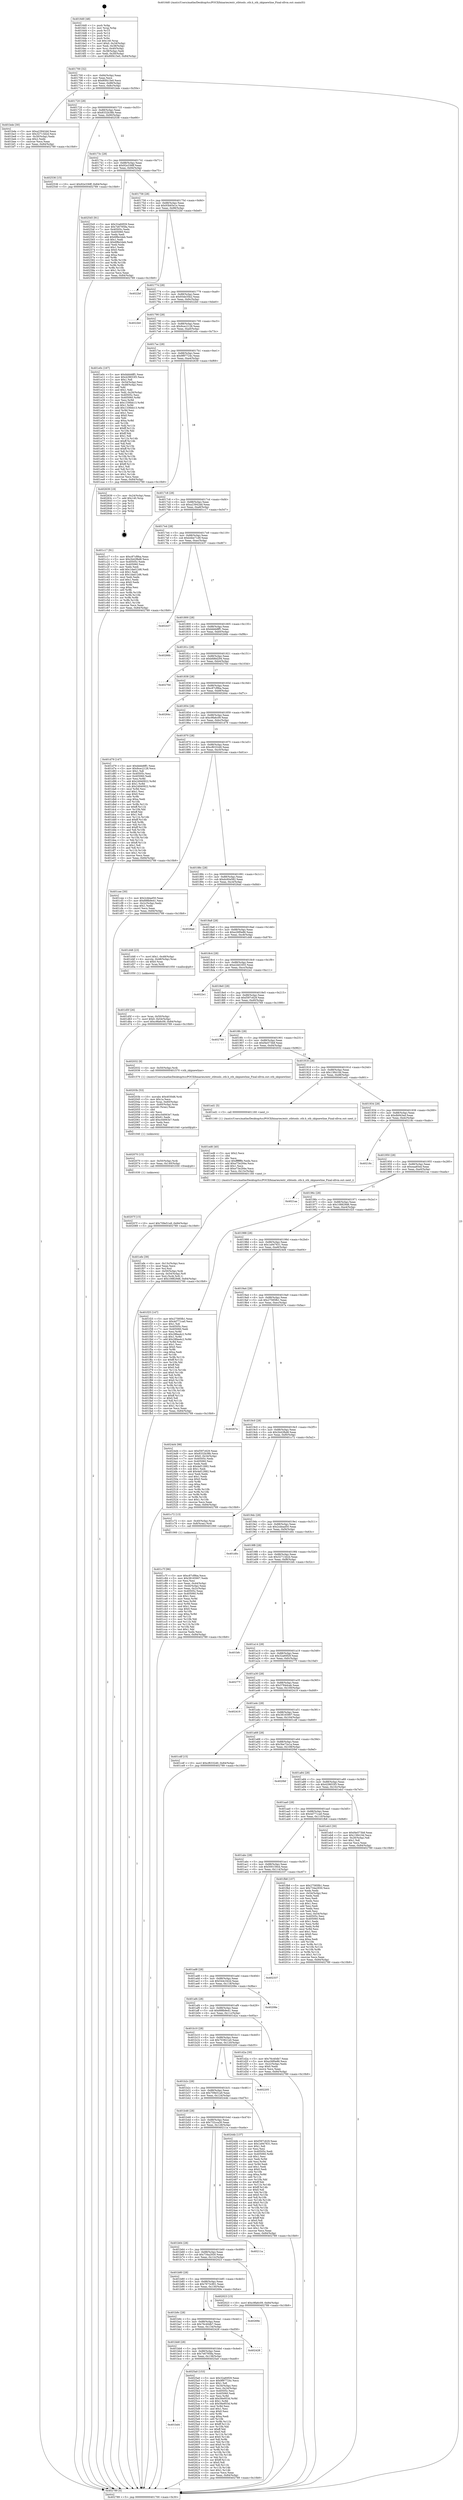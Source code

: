 digraph "0x4016d0" {
  label = "0x4016d0 (/mnt/c/Users/mathe/Desktop/tcc/POCII/binaries/extr_stbtools..stb.h_stb_skipnewline_Final-ollvm.out::main(0))"
  labelloc = "t"
  node[shape=record]

  Entry [label="",width=0.3,height=0.3,shape=circle,fillcolor=black,style=filled]
  "0x401700" [label="{
     0x401700 [32]\l
     | [instrs]\l
     &nbsp;&nbsp;0x401700 \<+6\>: mov -0x84(%rbp),%eax\l
     &nbsp;&nbsp;0x401706 \<+2\>: mov %eax,%ecx\l
     &nbsp;&nbsp;0x401708 \<+6\>: sub $0x80f415e0,%ecx\l
     &nbsp;&nbsp;0x40170e \<+6\>: mov %eax,-0x88(%rbp)\l
     &nbsp;&nbsp;0x401714 \<+6\>: mov %ecx,-0x8c(%rbp)\l
     &nbsp;&nbsp;0x40171a \<+6\>: je 0000000000401bde \<main+0x50e\>\l
  }"]
  "0x401bde" [label="{
     0x401bde [30]\l
     | [instrs]\l
     &nbsp;&nbsp;0x401bde \<+5\>: mov $0xa23942dd,%eax\l
     &nbsp;&nbsp;0x401be3 \<+5\>: mov $0x32713d2d,%ecx\l
     &nbsp;&nbsp;0x401be8 \<+3\>: mov -0x30(%rbp),%edx\l
     &nbsp;&nbsp;0x401beb \<+3\>: cmp $0x2,%edx\l
     &nbsp;&nbsp;0x401bee \<+3\>: cmovne %ecx,%eax\l
     &nbsp;&nbsp;0x401bf1 \<+6\>: mov %eax,-0x84(%rbp)\l
     &nbsp;&nbsp;0x401bf7 \<+5\>: jmp 0000000000402789 \<main+0x10b9\>\l
  }"]
  "0x401720" [label="{
     0x401720 [28]\l
     | [instrs]\l
     &nbsp;&nbsp;0x401720 \<+5\>: jmp 0000000000401725 \<main+0x55\>\l
     &nbsp;&nbsp;0x401725 \<+6\>: mov -0x88(%rbp),%eax\l
     &nbsp;&nbsp;0x40172b \<+5\>: sub $0x8332b38b,%eax\l
     &nbsp;&nbsp;0x401730 \<+6\>: mov %eax,-0x90(%rbp)\l
     &nbsp;&nbsp;0x401736 \<+6\>: je 0000000000402536 \<main+0xe66\>\l
  }"]
  "0x402789" [label="{
     0x402789 [5]\l
     | [instrs]\l
     &nbsp;&nbsp;0x402789 \<+5\>: jmp 0000000000401700 \<main+0x30\>\l
  }"]
  "0x4016d0" [label="{
     0x4016d0 [48]\l
     | [instrs]\l
     &nbsp;&nbsp;0x4016d0 \<+1\>: push %rbp\l
     &nbsp;&nbsp;0x4016d1 \<+3\>: mov %rsp,%rbp\l
     &nbsp;&nbsp;0x4016d4 \<+2\>: push %r15\l
     &nbsp;&nbsp;0x4016d6 \<+2\>: push %r14\l
     &nbsp;&nbsp;0x4016d8 \<+2\>: push %r12\l
     &nbsp;&nbsp;0x4016da \<+1\>: push %rbx\l
     &nbsp;&nbsp;0x4016db \<+7\>: sub $0x140,%rsp\l
     &nbsp;&nbsp;0x4016e2 \<+7\>: movl $0x0,-0x34(%rbp)\l
     &nbsp;&nbsp;0x4016e9 \<+3\>: mov %edi,-0x38(%rbp)\l
     &nbsp;&nbsp;0x4016ec \<+4\>: mov %rsi,-0x40(%rbp)\l
     &nbsp;&nbsp;0x4016f0 \<+3\>: mov -0x38(%rbp),%edi\l
     &nbsp;&nbsp;0x4016f3 \<+3\>: mov %edi,-0x30(%rbp)\l
     &nbsp;&nbsp;0x4016f6 \<+10\>: movl $0x80f415e0,-0x84(%rbp)\l
  }"]
  Exit [label="",width=0.3,height=0.3,shape=circle,fillcolor=black,style=filled,peripheries=2]
  "0x402536" [label="{
     0x402536 [15]\l
     | [instrs]\l
     &nbsp;&nbsp;0x402536 \<+10\>: movl $0x92e336ff,-0x84(%rbp)\l
     &nbsp;&nbsp;0x402540 \<+5\>: jmp 0000000000402789 \<main+0x10b9\>\l
  }"]
  "0x40173c" [label="{
     0x40173c [28]\l
     | [instrs]\l
     &nbsp;&nbsp;0x40173c \<+5\>: jmp 0000000000401741 \<main+0x71\>\l
     &nbsp;&nbsp;0x401741 \<+6\>: mov -0x88(%rbp),%eax\l
     &nbsp;&nbsp;0x401747 \<+5\>: sub $0x92e336ff,%eax\l
     &nbsp;&nbsp;0x40174c \<+6\>: mov %eax,-0x94(%rbp)\l
     &nbsp;&nbsp;0x401752 \<+6\>: je 0000000000402545 \<main+0xe75\>\l
  }"]
  "0x401bd4" [label="{
     0x401bd4\l
  }", style=dashed]
  "0x402545" [label="{
     0x402545 [91]\l
     | [instrs]\l
     &nbsp;&nbsp;0x402545 \<+5\>: mov $0x32a60f29,%eax\l
     &nbsp;&nbsp;0x40254a \<+5\>: mov $0x7e67958a,%ecx\l
     &nbsp;&nbsp;0x40254f \<+7\>: mov 0x40505c,%edx\l
     &nbsp;&nbsp;0x402556 \<+7\>: mov 0x405060,%esi\l
     &nbsp;&nbsp;0x40255d \<+2\>: mov %edx,%edi\l
     &nbsp;&nbsp;0x40255f \<+6\>: add $0x6f8e2deb,%edi\l
     &nbsp;&nbsp;0x402565 \<+3\>: sub $0x1,%edi\l
     &nbsp;&nbsp;0x402568 \<+6\>: sub $0x6f8e2deb,%edi\l
     &nbsp;&nbsp;0x40256e \<+3\>: imul %edi,%edx\l
     &nbsp;&nbsp;0x402571 \<+3\>: and $0x1,%edx\l
     &nbsp;&nbsp;0x402574 \<+3\>: cmp $0x0,%edx\l
     &nbsp;&nbsp;0x402577 \<+4\>: sete %r8b\l
     &nbsp;&nbsp;0x40257b \<+3\>: cmp $0xa,%esi\l
     &nbsp;&nbsp;0x40257e \<+4\>: setl %r9b\l
     &nbsp;&nbsp;0x402582 \<+3\>: mov %r8b,%r10b\l
     &nbsp;&nbsp;0x402585 \<+3\>: and %r9b,%r10b\l
     &nbsp;&nbsp;0x402588 \<+3\>: xor %r9b,%r8b\l
     &nbsp;&nbsp;0x40258b \<+3\>: or %r8b,%r10b\l
     &nbsp;&nbsp;0x40258e \<+4\>: test $0x1,%r10b\l
     &nbsp;&nbsp;0x402592 \<+3\>: cmovne %ecx,%eax\l
     &nbsp;&nbsp;0x402595 \<+6\>: mov %eax,-0x84(%rbp)\l
     &nbsp;&nbsp;0x40259b \<+5\>: jmp 0000000000402789 \<main+0x10b9\>\l
  }"]
  "0x401758" [label="{
     0x401758 [28]\l
     | [instrs]\l
     &nbsp;&nbsp;0x401758 \<+5\>: jmp 000000000040175d \<main+0x8d\>\l
     &nbsp;&nbsp;0x40175d \<+6\>: mov -0x88(%rbp),%eax\l
     &nbsp;&nbsp;0x401763 \<+5\>: sub $0x93b65e1e,%eax\l
     &nbsp;&nbsp;0x401768 \<+6\>: mov %eax,-0x98(%rbp)\l
     &nbsp;&nbsp;0x40176e \<+6\>: je 00000000004022bf \<main+0xbef\>\l
  }"]
  "0x4025a0" [label="{
     0x4025a0 [153]\l
     | [instrs]\l
     &nbsp;&nbsp;0x4025a0 \<+5\>: mov $0x32a60f29,%eax\l
     &nbsp;&nbsp;0x4025a5 \<+5\>: mov $0x9f97724c,%ecx\l
     &nbsp;&nbsp;0x4025aa \<+2\>: mov $0x1,%dl\l
     &nbsp;&nbsp;0x4025ac \<+3\>: mov -0x34(%rbp),%esi\l
     &nbsp;&nbsp;0x4025af \<+3\>: mov %esi,-0x24(%rbp)\l
     &nbsp;&nbsp;0x4025b2 \<+7\>: mov 0x40505c,%esi\l
     &nbsp;&nbsp;0x4025b9 \<+7\>: mov 0x405060,%edi\l
     &nbsp;&nbsp;0x4025c0 \<+3\>: mov %esi,%r8d\l
     &nbsp;&nbsp;0x4025c3 \<+7\>: add $0x56e953d,%r8d\l
     &nbsp;&nbsp;0x4025ca \<+4\>: sub $0x1,%r8d\l
     &nbsp;&nbsp;0x4025ce \<+7\>: sub $0x56e953d,%r8d\l
     &nbsp;&nbsp;0x4025d5 \<+4\>: imul %r8d,%esi\l
     &nbsp;&nbsp;0x4025d9 \<+3\>: and $0x1,%esi\l
     &nbsp;&nbsp;0x4025dc \<+3\>: cmp $0x0,%esi\l
     &nbsp;&nbsp;0x4025df \<+4\>: sete %r9b\l
     &nbsp;&nbsp;0x4025e3 \<+3\>: cmp $0xa,%edi\l
     &nbsp;&nbsp;0x4025e6 \<+4\>: setl %r10b\l
     &nbsp;&nbsp;0x4025ea \<+3\>: mov %r9b,%r11b\l
     &nbsp;&nbsp;0x4025ed \<+4\>: xor $0xff,%r11b\l
     &nbsp;&nbsp;0x4025f1 \<+3\>: mov %r10b,%bl\l
     &nbsp;&nbsp;0x4025f4 \<+3\>: xor $0xff,%bl\l
     &nbsp;&nbsp;0x4025f7 \<+3\>: xor $0x0,%dl\l
     &nbsp;&nbsp;0x4025fa \<+3\>: mov %r11b,%r14b\l
     &nbsp;&nbsp;0x4025fd \<+4\>: and $0x0,%r14b\l
     &nbsp;&nbsp;0x402601 \<+3\>: and %dl,%r9b\l
     &nbsp;&nbsp;0x402604 \<+3\>: mov %bl,%r15b\l
     &nbsp;&nbsp;0x402607 \<+4\>: and $0x0,%r15b\l
     &nbsp;&nbsp;0x40260b \<+3\>: and %dl,%r10b\l
     &nbsp;&nbsp;0x40260e \<+3\>: or %r9b,%r14b\l
     &nbsp;&nbsp;0x402611 \<+3\>: or %r10b,%r15b\l
     &nbsp;&nbsp;0x402614 \<+3\>: xor %r15b,%r14b\l
     &nbsp;&nbsp;0x402617 \<+3\>: or %bl,%r11b\l
     &nbsp;&nbsp;0x40261a \<+4\>: xor $0xff,%r11b\l
     &nbsp;&nbsp;0x40261e \<+3\>: or $0x0,%dl\l
     &nbsp;&nbsp;0x402621 \<+3\>: and %dl,%r11b\l
     &nbsp;&nbsp;0x402624 \<+3\>: or %r11b,%r14b\l
     &nbsp;&nbsp;0x402627 \<+4\>: test $0x1,%r14b\l
     &nbsp;&nbsp;0x40262b \<+3\>: cmovne %ecx,%eax\l
     &nbsp;&nbsp;0x40262e \<+6\>: mov %eax,-0x84(%rbp)\l
     &nbsp;&nbsp;0x402634 \<+5\>: jmp 0000000000402789 \<main+0x10b9\>\l
  }"]
  "0x4022bf" [label="{
     0x4022bf\l
  }", style=dashed]
  "0x401774" [label="{
     0x401774 [28]\l
     | [instrs]\l
     &nbsp;&nbsp;0x401774 \<+5\>: jmp 0000000000401779 \<main+0xa9\>\l
     &nbsp;&nbsp;0x401779 \<+6\>: mov -0x88(%rbp),%eax\l
     &nbsp;&nbsp;0x40177f \<+5\>: sub $0x93de35b2,%eax\l
     &nbsp;&nbsp;0x401784 \<+6\>: mov %eax,-0x9c(%rbp)\l
     &nbsp;&nbsp;0x40178a \<+6\>: je 00000000004022b0 \<main+0xbe0\>\l
  }"]
  "0x401bb8" [label="{
     0x401bb8 [28]\l
     | [instrs]\l
     &nbsp;&nbsp;0x401bb8 \<+5\>: jmp 0000000000401bbd \<main+0x4ed\>\l
     &nbsp;&nbsp;0x401bbd \<+6\>: mov -0x88(%rbp),%eax\l
     &nbsp;&nbsp;0x401bc3 \<+5\>: sub $0x7e67958a,%eax\l
     &nbsp;&nbsp;0x401bc8 \<+6\>: mov %eax,-0x138(%rbp)\l
     &nbsp;&nbsp;0x401bce \<+6\>: je 00000000004025a0 \<main+0xed0\>\l
  }"]
  "0x4022b0" [label="{
     0x4022b0\l
  }", style=dashed]
  "0x401790" [label="{
     0x401790 [28]\l
     | [instrs]\l
     &nbsp;&nbsp;0x401790 \<+5\>: jmp 0000000000401795 \<main+0xc5\>\l
     &nbsp;&nbsp;0x401795 \<+6\>: mov -0x88(%rbp),%eax\l
     &nbsp;&nbsp;0x40179b \<+5\>: sub $0x9cec2128,%eax\l
     &nbsp;&nbsp;0x4017a0 \<+6\>: mov %eax,-0xa0(%rbp)\l
     &nbsp;&nbsp;0x4017a6 \<+6\>: je 0000000000401e0c \<main+0x73c\>\l
  }"]
  "0x402428" [label="{
     0x402428\l
  }", style=dashed]
  "0x401e0c" [label="{
     0x401e0c [167]\l
     | [instrs]\l
     &nbsp;&nbsp;0x401e0c \<+5\>: mov $0xbbbb8ff1,%eax\l
     &nbsp;&nbsp;0x401e11 \<+5\>: mov $0x429653f3,%ecx\l
     &nbsp;&nbsp;0x401e16 \<+2\>: mov $0x1,%dl\l
     &nbsp;&nbsp;0x401e18 \<+3\>: mov -0x54(%rbp),%esi\l
     &nbsp;&nbsp;0x401e1b \<+3\>: cmp -0x48(%rbp),%esi\l
     &nbsp;&nbsp;0x401e1e \<+4\>: setl %dil\l
     &nbsp;&nbsp;0x401e22 \<+4\>: and $0x1,%dil\l
     &nbsp;&nbsp;0x401e26 \<+4\>: mov %dil,-0x26(%rbp)\l
     &nbsp;&nbsp;0x401e2a \<+7\>: mov 0x40505c,%esi\l
     &nbsp;&nbsp;0x401e31 \<+8\>: mov 0x405060,%r8d\l
     &nbsp;&nbsp;0x401e39 \<+3\>: mov %esi,%r9d\l
     &nbsp;&nbsp;0x401e3c \<+7\>: sub $0x1336bb13,%r9d\l
     &nbsp;&nbsp;0x401e43 \<+4\>: sub $0x1,%r9d\l
     &nbsp;&nbsp;0x401e47 \<+7\>: add $0x1336bb13,%r9d\l
     &nbsp;&nbsp;0x401e4e \<+4\>: imul %r9d,%esi\l
     &nbsp;&nbsp;0x401e52 \<+3\>: and $0x1,%esi\l
     &nbsp;&nbsp;0x401e55 \<+3\>: cmp $0x0,%esi\l
     &nbsp;&nbsp;0x401e58 \<+4\>: sete %dil\l
     &nbsp;&nbsp;0x401e5c \<+4\>: cmp $0xa,%r8d\l
     &nbsp;&nbsp;0x401e60 \<+4\>: setl %r10b\l
     &nbsp;&nbsp;0x401e64 \<+3\>: mov %dil,%r11b\l
     &nbsp;&nbsp;0x401e67 \<+4\>: xor $0xff,%r11b\l
     &nbsp;&nbsp;0x401e6b \<+3\>: mov %r10b,%bl\l
     &nbsp;&nbsp;0x401e6e \<+3\>: xor $0xff,%bl\l
     &nbsp;&nbsp;0x401e71 \<+3\>: xor $0x1,%dl\l
     &nbsp;&nbsp;0x401e74 \<+3\>: mov %r11b,%r14b\l
     &nbsp;&nbsp;0x401e77 \<+4\>: and $0xff,%r14b\l
     &nbsp;&nbsp;0x401e7b \<+3\>: and %dl,%dil\l
     &nbsp;&nbsp;0x401e7e \<+3\>: mov %bl,%r15b\l
     &nbsp;&nbsp;0x401e81 \<+4\>: and $0xff,%r15b\l
     &nbsp;&nbsp;0x401e85 \<+3\>: and %dl,%r10b\l
     &nbsp;&nbsp;0x401e88 \<+3\>: or %dil,%r14b\l
     &nbsp;&nbsp;0x401e8b \<+3\>: or %r10b,%r15b\l
     &nbsp;&nbsp;0x401e8e \<+3\>: xor %r15b,%r14b\l
     &nbsp;&nbsp;0x401e91 \<+3\>: or %bl,%r11b\l
     &nbsp;&nbsp;0x401e94 \<+4\>: xor $0xff,%r11b\l
     &nbsp;&nbsp;0x401e98 \<+3\>: or $0x1,%dl\l
     &nbsp;&nbsp;0x401e9b \<+3\>: and %dl,%r11b\l
     &nbsp;&nbsp;0x401e9e \<+3\>: or %r11b,%r14b\l
     &nbsp;&nbsp;0x401ea1 \<+4\>: test $0x1,%r14b\l
     &nbsp;&nbsp;0x401ea5 \<+3\>: cmovne %ecx,%eax\l
     &nbsp;&nbsp;0x401ea8 \<+6\>: mov %eax,-0x84(%rbp)\l
     &nbsp;&nbsp;0x401eae \<+5\>: jmp 0000000000402789 \<main+0x10b9\>\l
  }"]
  "0x4017ac" [label="{
     0x4017ac [28]\l
     | [instrs]\l
     &nbsp;&nbsp;0x4017ac \<+5\>: jmp 00000000004017b1 \<main+0xe1\>\l
     &nbsp;&nbsp;0x4017b1 \<+6\>: mov -0x88(%rbp),%eax\l
     &nbsp;&nbsp;0x4017b7 \<+5\>: sub $0x9f97724c,%eax\l
     &nbsp;&nbsp;0x4017bc \<+6\>: mov %eax,-0xa4(%rbp)\l
     &nbsp;&nbsp;0x4017c2 \<+6\>: je 0000000000402639 \<main+0xf69\>\l
  }"]
  "0x401b9c" [label="{
     0x401b9c [28]\l
     | [instrs]\l
     &nbsp;&nbsp;0x401b9c \<+5\>: jmp 0000000000401ba1 \<main+0x4d1\>\l
     &nbsp;&nbsp;0x401ba1 \<+6\>: mov -0x88(%rbp),%eax\l
     &nbsp;&nbsp;0x401ba7 \<+5\>: sub $0x76c40db7,%eax\l
     &nbsp;&nbsp;0x401bac \<+6\>: mov %eax,-0x134(%rbp)\l
     &nbsp;&nbsp;0x401bb2 \<+6\>: je 0000000000402428 \<main+0xd58\>\l
  }"]
  "0x402639" [label="{
     0x402639 [19]\l
     | [instrs]\l
     &nbsp;&nbsp;0x402639 \<+3\>: mov -0x24(%rbp),%eax\l
     &nbsp;&nbsp;0x40263c \<+7\>: add $0x140,%rsp\l
     &nbsp;&nbsp;0x402643 \<+1\>: pop %rbx\l
     &nbsp;&nbsp;0x402644 \<+2\>: pop %r12\l
     &nbsp;&nbsp;0x402646 \<+2\>: pop %r14\l
     &nbsp;&nbsp;0x402648 \<+2\>: pop %r15\l
     &nbsp;&nbsp;0x40264a \<+1\>: pop %rbp\l
     &nbsp;&nbsp;0x40264b \<+1\>: ret\l
  }"]
  "0x4017c8" [label="{
     0x4017c8 [28]\l
     | [instrs]\l
     &nbsp;&nbsp;0x4017c8 \<+5\>: jmp 00000000004017cd \<main+0xfd\>\l
     &nbsp;&nbsp;0x4017cd \<+6\>: mov -0x88(%rbp),%eax\l
     &nbsp;&nbsp;0x4017d3 \<+5\>: sub $0xa23942dd,%eax\l
     &nbsp;&nbsp;0x4017d8 \<+6\>: mov %eax,-0xa8(%rbp)\l
     &nbsp;&nbsp;0x4017de \<+6\>: je 0000000000401c17 \<main+0x547\>\l
  }"]
  "0x40269e" [label="{
     0x40269e\l
  }", style=dashed]
  "0x401c17" [label="{
     0x401c17 [91]\l
     | [instrs]\l
     &nbsp;&nbsp;0x401c17 \<+5\>: mov $0xc87cf9ba,%eax\l
     &nbsp;&nbsp;0x401c1c \<+5\>: mov $0x2b42fbd8,%ecx\l
     &nbsp;&nbsp;0x401c21 \<+7\>: mov 0x40505c,%edx\l
     &nbsp;&nbsp;0x401c28 \<+7\>: mov 0x405060,%esi\l
     &nbsp;&nbsp;0x401c2f \<+2\>: mov %edx,%edi\l
     &nbsp;&nbsp;0x401c31 \<+6\>: add $0x1dad12d6,%edi\l
     &nbsp;&nbsp;0x401c37 \<+3\>: sub $0x1,%edi\l
     &nbsp;&nbsp;0x401c3a \<+6\>: sub $0x1dad12d6,%edi\l
     &nbsp;&nbsp;0x401c40 \<+3\>: imul %edi,%edx\l
     &nbsp;&nbsp;0x401c43 \<+3\>: and $0x1,%edx\l
     &nbsp;&nbsp;0x401c46 \<+3\>: cmp $0x0,%edx\l
     &nbsp;&nbsp;0x401c49 \<+4\>: sete %r8b\l
     &nbsp;&nbsp;0x401c4d \<+3\>: cmp $0xa,%esi\l
     &nbsp;&nbsp;0x401c50 \<+4\>: setl %r9b\l
     &nbsp;&nbsp;0x401c54 \<+3\>: mov %r8b,%r10b\l
     &nbsp;&nbsp;0x401c57 \<+3\>: and %r9b,%r10b\l
     &nbsp;&nbsp;0x401c5a \<+3\>: xor %r9b,%r8b\l
     &nbsp;&nbsp;0x401c5d \<+3\>: or %r8b,%r10b\l
     &nbsp;&nbsp;0x401c60 \<+4\>: test $0x1,%r10b\l
     &nbsp;&nbsp;0x401c64 \<+3\>: cmovne %ecx,%eax\l
     &nbsp;&nbsp;0x401c67 \<+6\>: mov %eax,-0x84(%rbp)\l
     &nbsp;&nbsp;0x401c6d \<+5\>: jmp 0000000000402789 \<main+0x10b9\>\l
  }"]
  "0x4017e4" [label="{
     0x4017e4 [28]\l
     | [instrs]\l
     &nbsp;&nbsp;0x4017e4 \<+5\>: jmp 00000000004017e9 \<main+0x119\>\l
     &nbsp;&nbsp;0x4017e9 \<+6\>: mov -0x88(%rbp),%eax\l
     &nbsp;&nbsp;0x4017ef \<+5\>: sub $0xb4be71d9,%eax\l
     &nbsp;&nbsp;0x4017f4 \<+6\>: mov %eax,-0xac(%rbp)\l
     &nbsp;&nbsp;0x4017fa \<+6\>: je 0000000000402437 \<main+0xd67\>\l
  }"]
  "0x40207f" [label="{
     0x40207f [15]\l
     | [instrs]\l
     &nbsp;&nbsp;0x40207f \<+10\>: movl $0x709e51a9,-0x84(%rbp)\l
     &nbsp;&nbsp;0x402089 \<+5\>: jmp 0000000000402789 \<main+0x10b9\>\l
  }"]
  "0x402437" [label="{
     0x402437\l
  }", style=dashed]
  "0x401800" [label="{
     0x401800 [28]\l
     | [instrs]\l
     &nbsp;&nbsp;0x401800 \<+5\>: jmp 0000000000401805 \<main+0x135\>\l
     &nbsp;&nbsp;0x401805 \<+6\>: mov -0x88(%rbp),%eax\l
     &nbsp;&nbsp;0x40180b \<+5\>: sub $0xbbbb8ff1,%eax\l
     &nbsp;&nbsp;0x401810 \<+6\>: mov %eax,-0xb0(%rbp)\l
     &nbsp;&nbsp;0x401816 \<+6\>: je 000000000040266b \<main+0xf9b\>\l
  }"]
  "0x402070" [label="{
     0x402070 [15]\l
     | [instrs]\l
     &nbsp;&nbsp;0x402070 \<+4\>: mov -0x50(%rbp),%rdi\l
     &nbsp;&nbsp;0x402074 \<+6\>: mov %eax,-0x140(%rbp)\l
     &nbsp;&nbsp;0x40207a \<+5\>: call 0000000000401030 \<free@plt\>\l
     | [calls]\l
     &nbsp;&nbsp;0x401030 \{1\} (unknown)\l
  }"]
  "0x40266b" [label="{
     0x40266b\l
  }", style=dashed]
  "0x40181c" [label="{
     0x40181c [28]\l
     | [instrs]\l
     &nbsp;&nbsp;0x40181c \<+5\>: jmp 0000000000401821 \<main+0x151\>\l
     &nbsp;&nbsp;0x401821 \<+6\>: mov -0x88(%rbp),%eax\l
     &nbsp;&nbsp;0x401827 \<+5\>: sub $0xbfd6d294,%eax\l
     &nbsp;&nbsp;0x40182c \<+6\>: mov %eax,-0xb4(%rbp)\l
     &nbsp;&nbsp;0x401832 \<+6\>: je 000000000040270d \<main+0x103d\>\l
  }"]
  "0x40203b" [label="{
     0x40203b [53]\l
     | [instrs]\l
     &nbsp;&nbsp;0x40203b \<+10\>: movabs $0x4030d6,%rdi\l
     &nbsp;&nbsp;0x402045 \<+5\>: mov $0x1a,%ecx\l
     &nbsp;&nbsp;0x40204a \<+4\>: mov %rax,-0x60(%rbp)\l
     &nbsp;&nbsp;0x40204e \<+4\>: mov -0x60(%rbp),%rax\l
     &nbsp;&nbsp;0x402052 \<+3\>: movsbl (%rax),%eax\l
     &nbsp;&nbsp;0x402055 \<+1\>: cltd\l
     &nbsp;&nbsp;0x402056 \<+2\>: idiv %ecx\l
     &nbsp;&nbsp;0x402058 \<+6\>: sub $0xc0d063e7,%edx\l
     &nbsp;&nbsp;0x40205e \<+3\>: add $0x61,%edx\l
     &nbsp;&nbsp;0x402061 \<+6\>: add $0xc0d063e7,%edx\l
     &nbsp;&nbsp;0x402067 \<+2\>: mov %edx,%esi\l
     &nbsp;&nbsp;0x402069 \<+2\>: mov $0x0,%al\l
     &nbsp;&nbsp;0x40206b \<+5\>: call 0000000000401040 \<printf@plt\>\l
     | [calls]\l
     &nbsp;&nbsp;0x401040 \{1\} (unknown)\l
  }"]
  "0x40270d" [label="{
     0x40270d\l
  }", style=dashed]
  "0x401838" [label="{
     0x401838 [28]\l
     | [instrs]\l
     &nbsp;&nbsp;0x401838 \<+5\>: jmp 000000000040183d \<main+0x16d\>\l
     &nbsp;&nbsp;0x40183d \<+6\>: mov -0x88(%rbp),%eax\l
     &nbsp;&nbsp;0x401843 \<+5\>: sub $0xc87cf9ba,%eax\l
     &nbsp;&nbsp;0x401848 \<+6\>: mov %eax,-0xb8(%rbp)\l
     &nbsp;&nbsp;0x40184e \<+6\>: je 000000000040264c \<main+0xf7c\>\l
  }"]
  "0x401b80" [label="{
     0x401b80 [28]\l
     | [instrs]\l
     &nbsp;&nbsp;0x401b80 \<+5\>: jmp 0000000000401b85 \<main+0x4b5\>\l
     &nbsp;&nbsp;0x401b85 \<+6\>: mov -0x88(%rbp),%eax\l
     &nbsp;&nbsp;0x401b8b \<+5\>: sub $0x7673c901,%eax\l
     &nbsp;&nbsp;0x401b90 \<+6\>: mov %eax,-0x130(%rbp)\l
     &nbsp;&nbsp;0x401b96 \<+6\>: je 000000000040269e \<main+0xfce\>\l
  }"]
  "0x40264c" [label="{
     0x40264c\l
  }", style=dashed]
  "0x401854" [label="{
     0x401854 [28]\l
     | [instrs]\l
     &nbsp;&nbsp;0x401854 \<+5\>: jmp 0000000000401859 \<main+0x189\>\l
     &nbsp;&nbsp;0x401859 \<+6\>: mov -0x88(%rbp),%eax\l
     &nbsp;&nbsp;0x40185f \<+5\>: sub $0xc9fa6c09,%eax\l
     &nbsp;&nbsp;0x401864 \<+6\>: mov %eax,-0xbc(%rbp)\l
     &nbsp;&nbsp;0x40186a \<+6\>: je 0000000000401d79 \<main+0x6a9\>\l
  }"]
  "0x402023" [label="{
     0x402023 [15]\l
     | [instrs]\l
     &nbsp;&nbsp;0x402023 \<+10\>: movl $0xc9fa6c09,-0x84(%rbp)\l
     &nbsp;&nbsp;0x40202d \<+5\>: jmp 0000000000402789 \<main+0x10b9\>\l
  }"]
  "0x401d79" [label="{
     0x401d79 [147]\l
     | [instrs]\l
     &nbsp;&nbsp;0x401d79 \<+5\>: mov $0xbbbb8ff1,%eax\l
     &nbsp;&nbsp;0x401d7e \<+5\>: mov $0x9cec2128,%ecx\l
     &nbsp;&nbsp;0x401d83 \<+2\>: mov $0x1,%dl\l
     &nbsp;&nbsp;0x401d85 \<+7\>: mov 0x40505c,%esi\l
     &nbsp;&nbsp;0x401d8c \<+7\>: mov 0x405060,%edi\l
     &nbsp;&nbsp;0x401d93 \<+3\>: mov %esi,%r8d\l
     &nbsp;&nbsp;0x401d96 \<+7\>: add $0x24940922,%r8d\l
     &nbsp;&nbsp;0x401d9d \<+4\>: sub $0x1,%r8d\l
     &nbsp;&nbsp;0x401da1 \<+7\>: sub $0x24940922,%r8d\l
     &nbsp;&nbsp;0x401da8 \<+4\>: imul %r8d,%esi\l
     &nbsp;&nbsp;0x401dac \<+3\>: and $0x1,%esi\l
     &nbsp;&nbsp;0x401daf \<+3\>: cmp $0x0,%esi\l
     &nbsp;&nbsp;0x401db2 \<+4\>: sete %r9b\l
     &nbsp;&nbsp;0x401db6 \<+3\>: cmp $0xa,%edi\l
     &nbsp;&nbsp;0x401db9 \<+4\>: setl %r10b\l
     &nbsp;&nbsp;0x401dbd \<+3\>: mov %r9b,%r11b\l
     &nbsp;&nbsp;0x401dc0 \<+4\>: xor $0xff,%r11b\l
     &nbsp;&nbsp;0x401dc4 \<+3\>: mov %r10b,%bl\l
     &nbsp;&nbsp;0x401dc7 \<+3\>: xor $0xff,%bl\l
     &nbsp;&nbsp;0x401dca \<+3\>: xor $0x1,%dl\l
     &nbsp;&nbsp;0x401dcd \<+3\>: mov %r11b,%r14b\l
     &nbsp;&nbsp;0x401dd0 \<+4\>: and $0xff,%r14b\l
     &nbsp;&nbsp;0x401dd4 \<+3\>: and %dl,%r9b\l
     &nbsp;&nbsp;0x401dd7 \<+3\>: mov %bl,%r15b\l
     &nbsp;&nbsp;0x401dda \<+4\>: and $0xff,%r15b\l
     &nbsp;&nbsp;0x401dde \<+3\>: and %dl,%r10b\l
     &nbsp;&nbsp;0x401de1 \<+3\>: or %r9b,%r14b\l
     &nbsp;&nbsp;0x401de4 \<+3\>: or %r10b,%r15b\l
     &nbsp;&nbsp;0x401de7 \<+3\>: xor %r15b,%r14b\l
     &nbsp;&nbsp;0x401dea \<+3\>: or %bl,%r11b\l
     &nbsp;&nbsp;0x401ded \<+4\>: xor $0xff,%r11b\l
     &nbsp;&nbsp;0x401df1 \<+3\>: or $0x1,%dl\l
     &nbsp;&nbsp;0x401df4 \<+3\>: and %dl,%r11b\l
     &nbsp;&nbsp;0x401df7 \<+3\>: or %r11b,%r14b\l
     &nbsp;&nbsp;0x401dfa \<+4\>: test $0x1,%r14b\l
     &nbsp;&nbsp;0x401dfe \<+3\>: cmovne %ecx,%eax\l
     &nbsp;&nbsp;0x401e01 \<+6\>: mov %eax,-0x84(%rbp)\l
     &nbsp;&nbsp;0x401e07 \<+5\>: jmp 0000000000402789 \<main+0x10b9\>\l
  }"]
  "0x401870" [label="{
     0x401870 [28]\l
     | [instrs]\l
     &nbsp;&nbsp;0x401870 \<+5\>: jmp 0000000000401875 \<main+0x1a5\>\l
     &nbsp;&nbsp;0x401875 \<+6\>: mov -0x88(%rbp),%eax\l
     &nbsp;&nbsp;0x40187b \<+5\>: sub $0xcf6332d0,%eax\l
     &nbsp;&nbsp;0x401880 \<+6\>: mov %eax,-0xc0(%rbp)\l
     &nbsp;&nbsp;0x401886 \<+6\>: je 0000000000401cee \<main+0x61e\>\l
  }"]
  "0x401b64" [label="{
     0x401b64 [28]\l
     | [instrs]\l
     &nbsp;&nbsp;0x401b64 \<+5\>: jmp 0000000000401b69 \<main+0x499\>\l
     &nbsp;&nbsp;0x401b69 \<+6\>: mov -0x88(%rbp),%eax\l
     &nbsp;&nbsp;0x401b6f \<+5\>: sub $0x734a2930,%eax\l
     &nbsp;&nbsp;0x401b74 \<+6\>: mov %eax,-0x12c(%rbp)\l
     &nbsp;&nbsp;0x401b7a \<+6\>: je 0000000000402023 \<main+0x953\>\l
  }"]
  "0x401cee" [label="{
     0x401cee [30]\l
     | [instrs]\l
     &nbsp;&nbsp;0x401cee \<+5\>: mov $0x2cbbad50,%eax\l
     &nbsp;&nbsp;0x401cf3 \<+5\>: mov $0x688b9e41,%ecx\l
     &nbsp;&nbsp;0x401cf8 \<+3\>: mov -0x2c(%rbp),%edx\l
     &nbsp;&nbsp;0x401cfb \<+3\>: cmp $0x1,%edx\l
     &nbsp;&nbsp;0x401cfe \<+3\>: cmovl %ecx,%eax\l
     &nbsp;&nbsp;0x401d01 \<+6\>: mov %eax,-0x84(%rbp)\l
     &nbsp;&nbsp;0x401d07 \<+5\>: jmp 0000000000402789 \<main+0x10b9\>\l
  }"]
  "0x40188c" [label="{
     0x40188c [28]\l
     | [instrs]\l
     &nbsp;&nbsp;0x40188c \<+5\>: jmp 0000000000401891 \<main+0x1c1\>\l
     &nbsp;&nbsp;0x401891 \<+6\>: mov -0x88(%rbp),%eax\l
     &nbsp;&nbsp;0x401897 \<+5\>: sub $0xdc60a582,%eax\l
     &nbsp;&nbsp;0x40189c \<+6\>: mov %eax,-0xc4(%rbp)\l
     &nbsp;&nbsp;0x4018a2 \<+6\>: je 00000000004026ad \<main+0xfdd\>\l
  }"]
  "0x40211a" [label="{
     0x40211a\l
  }", style=dashed]
  "0x4026ad" [label="{
     0x4026ad\l
  }", style=dashed]
  "0x4018a8" [label="{
     0x4018a8 [28]\l
     | [instrs]\l
     &nbsp;&nbsp;0x4018a8 \<+5\>: jmp 00000000004018ad \<main+0x1dd\>\l
     &nbsp;&nbsp;0x4018ad \<+6\>: mov -0x88(%rbp),%eax\l
     &nbsp;&nbsp;0x4018b3 \<+5\>: sub $0xe26f0e86,%eax\l
     &nbsp;&nbsp;0x4018b8 \<+6\>: mov %eax,-0xc8(%rbp)\l
     &nbsp;&nbsp;0x4018be \<+6\>: je 0000000000401d48 \<main+0x678\>\l
  }"]
  "0x401b48" [label="{
     0x401b48 [28]\l
     | [instrs]\l
     &nbsp;&nbsp;0x401b48 \<+5\>: jmp 0000000000401b4d \<main+0x47d\>\l
     &nbsp;&nbsp;0x401b4d \<+6\>: mov -0x88(%rbp),%eax\l
     &nbsp;&nbsp;0x401b53 \<+5\>: sub $0x732cca30,%eax\l
     &nbsp;&nbsp;0x401b58 \<+6\>: mov %eax,-0x128(%rbp)\l
     &nbsp;&nbsp;0x401b5e \<+6\>: je 000000000040211a \<main+0xa4a\>\l
  }"]
  "0x401d48" [label="{
     0x401d48 [23]\l
     | [instrs]\l
     &nbsp;&nbsp;0x401d48 \<+7\>: movl $0x1,-0x48(%rbp)\l
     &nbsp;&nbsp;0x401d4f \<+4\>: movslq -0x48(%rbp),%rax\l
     &nbsp;&nbsp;0x401d53 \<+4\>: shl $0x0,%rax\l
     &nbsp;&nbsp;0x401d57 \<+3\>: mov %rax,%rdi\l
     &nbsp;&nbsp;0x401d5a \<+5\>: call 0000000000401050 \<malloc@plt\>\l
     | [calls]\l
     &nbsp;&nbsp;0x401050 \{1\} (unknown)\l
  }"]
  "0x4018c4" [label="{
     0x4018c4 [28]\l
     | [instrs]\l
     &nbsp;&nbsp;0x4018c4 \<+5\>: jmp 00000000004018c9 \<main+0x1f9\>\l
     &nbsp;&nbsp;0x4018c9 \<+6\>: mov -0x88(%rbp),%eax\l
     &nbsp;&nbsp;0x4018cf \<+5\>: sub $0xe2dd1655,%eax\l
     &nbsp;&nbsp;0x4018d4 \<+6\>: mov %eax,-0xcc(%rbp)\l
     &nbsp;&nbsp;0x4018da \<+6\>: je 00000000004022e1 \<main+0xc11\>\l
  }"]
  "0x40244b" [label="{
     0x40244b [137]\l
     | [instrs]\l
     &nbsp;&nbsp;0x40244b \<+5\>: mov $0xf397c629,%eax\l
     &nbsp;&nbsp;0x402450 \<+5\>: mov $0x1a947631,%ecx\l
     &nbsp;&nbsp;0x402455 \<+2\>: mov $0x1,%dl\l
     &nbsp;&nbsp;0x402457 \<+2\>: xor %esi,%esi\l
     &nbsp;&nbsp;0x402459 \<+7\>: mov 0x40505c,%edi\l
     &nbsp;&nbsp;0x402460 \<+8\>: mov 0x405060,%r8d\l
     &nbsp;&nbsp;0x402468 \<+3\>: sub $0x1,%esi\l
     &nbsp;&nbsp;0x40246b \<+3\>: mov %edi,%r9d\l
     &nbsp;&nbsp;0x40246e \<+3\>: add %esi,%r9d\l
     &nbsp;&nbsp;0x402471 \<+4\>: imul %r9d,%edi\l
     &nbsp;&nbsp;0x402475 \<+3\>: and $0x1,%edi\l
     &nbsp;&nbsp;0x402478 \<+3\>: cmp $0x0,%edi\l
     &nbsp;&nbsp;0x40247b \<+4\>: sete %r10b\l
     &nbsp;&nbsp;0x40247f \<+4\>: cmp $0xa,%r8d\l
     &nbsp;&nbsp;0x402483 \<+4\>: setl %r11b\l
     &nbsp;&nbsp;0x402487 \<+3\>: mov %r10b,%bl\l
     &nbsp;&nbsp;0x40248a \<+3\>: xor $0xff,%bl\l
     &nbsp;&nbsp;0x40248d \<+3\>: mov %r11b,%r14b\l
     &nbsp;&nbsp;0x402490 \<+4\>: xor $0xff,%r14b\l
     &nbsp;&nbsp;0x402494 \<+3\>: xor $0x0,%dl\l
     &nbsp;&nbsp;0x402497 \<+3\>: mov %bl,%r15b\l
     &nbsp;&nbsp;0x40249a \<+4\>: and $0x0,%r15b\l
     &nbsp;&nbsp;0x40249e \<+3\>: and %dl,%r10b\l
     &nbsp;&nbsp;0x4024a1 \<+3\>: mov %r14b,%r12b\l
     &nbsp;&nbsp;0x4024a4 \<+4\>: and $0x0,%r12b\l
     &nbsp;&nbsp;0x4024a8 \<+3\>: and %dl,%r11b\l
     &nbsp;&nbsp;0x4024ab \<+3\>: or %r10b,%r15b\l
     &nbsp;&nbsp;0x4024ae \<+3\>: or %r11b,%r12b\l
     &nbsp;&nbsp;0x4024b1 \<+3\>: xor %r12b,%r15b\l
     &nbsp;&nbsp;0x4024b4 \<+3\>: or %r14b,%bl\l
     &nbsp;&nbsp;0x4024b7 \<+3\>: xor $0xff,%bl\l
     &nbsp;&nbsp;0x4024ba \<+3\>: or $0x0,%dl\l
     &nbsp;&nbsp;0x4024bd \<+2\>: and %dl,%bl\l
     &nbsp;&nbsp;0x4024bf \<+3\>: or %bl,%r15b\l
     &nbsp;&nbsp;0x4024c2 \<+4\>: test $0x1,%r15b\l
     &nbsp;&nbsp;0x4024c6 \<+3\>: cmovne %ecx,%eax\l
     &nbsp;&nbsp;0x4024c9 \<+6\>: mov %eax,-0x84(%rbp)\l
     &nbsp;&nbsp;0x4024cf \<+5\>: jmp 0000000000402789 \<main+0x10b9\>\l
  }"]
  "0x4022e1" [label="{
     0x4022e1\l
  }", style=dashed]
  "0x4018e0" [label="{
     0x4018e0 [28]\l
     | [instrs]\l
     &nbsp;&nbsp;0x4018e0 \<+5\>: jmp 00000000004018e5 \<main+0x215\>\l
     &nbsp;&nbsp;0x4018e5 \<+6\>: mov -0x88(%rbp),%eax\l
     &nbsp;&nbsp;0x4018eb \<+5\>: sub $0xf397c629,%eax\l
     &nbsp;&nbsp;0x4018f0 \<+6\>: mov %eax,-0xd0(%rbp)\l
     &nbsp;&nbsp;0x4018f6 \<+6\>: je 0000000000402769 \<main+0x1099\>\l
  }"]
  "0x401b2c" [label="{
     0x401b2c [28]\l
     | [instrs]\l
     &nbsp;&nbsp;0x401b2c \<+5\>: jmp 0000000000401b31 \<main+0x461\>\l
     &nbsp;&nbsp;0x401b31 \<+6\>: mov -0x88(%rbp),%eax\l
     &nbsp;&nbsp;0x401b37 \<+5\>: sub $0x709e51a9,%eax\l
     &nbsp;&nbsp;0x401b3c \<+6\>: mov %eax,-0x124(%rbp)\l
     &nbsp;&nbsp;0x401b42 \<+6\>: je 000000000040244b \<main+0xd7b\>\l
  }"]
  "0x402769" [label="{
     0x402769\l
  }", style=dashed]
  "0x4018fc" [label="{
     0x4018fc [28]\l
     | [instrs]\l
     &nbsp;&nbsp;0x4018fc \<+5\>: jmp 0000000000401901 \<main+0x231\>\l
     &nbsp;&nbsp;0x401901 \<+6\>: mov -0x88(%rbp),%eax\l
     &nbsp;&nbsp;0x401907 \<+5\>: sub $0xf4e573b8,%eax\l
     &nbsp;&nbsp;0x40190c \<+6\>: mov %eax,-0xd4(%rbp)\l
     &nbsp;&nbsp;0x401912 \<+6\>: je 0000000000402032 \<main+0x962\>\l
  }"]
  "0x402205" [label="{
     0x402205\l
  }", style=dashed]
  "0x402032" [label="{
     0x402032 [9]\l
     | [instrs]\l
     &nbsp;&nbsp;0x402032 \<+4\>: mov -0x50(%rbp),%rdi\l
     &nbsp;&nbsp;0x402036 \<+5\>: call 0000000000401570 \<stb_skipnewline\>\l
     | [calls]\l
     &nbsp;&nbsp;0x401570 \{1\} (/mnt/c/Users/mathe/Desktop/tcc/POCII/binaries/extr_stbtools..stb.h_stb_skipnewline_Final-ollvm.out::stb_skipnewline)\l
  }"]
  "0x401918" [label="{
     0x401918 [28]\l
     | [instrs]\l
     &nbsp;&nbsp;0x401918 \<+5\>: jmp 000000000040191d \<main+0x24d\>\l
     &nbsp;&nbsp;0x40191d \<+6\>: mov -0x88(%rbp),%eax\l
     &nbsp;&nbsp;0x401923 \<+5\>: sub $0x138410d,%eax\l
     &nbsp;&nbsp;0x401928 \<+6\>: mov %eax,-0xd8(%rbp)\l
     &nbsp;&nbsp;0x40192e \<+6\>: je 0000000000401ed1 \<main+0x801\>\l
  }"]
  "0x401efe" [label="{
     0x401efe [39]\l
     | [instrs]\l
     &nbsp;&nbsp;0x401efe \<+6\>: mov -0x13c(%rbp),%ecx\l
     &nbsp;&nbsp;0x401f04 \<+3\>: imul %eax,%ecx\l
     &nbsp;&nbsp;0x401f07 \<+3\>: mov %cl,%sil\l
     &nbsp;&nbsp;0x401f0a \<+4\>: mov -0x50(%rbp),%rdi\l
     &nbsp;&nbsp;0x401f0e \<+4\>: movslq -0x54(%rbp),%r8\l
     &nbsp;&nbsp;0x401f12 \<+4\>: mov %sil,(%rdi,%r8,1)\l
     &nbsp;&nbsp;0x401f16 \<+10\>: movl $0x108829d6,-0x84(%rbp)\l
     &nbsp;&nbsp;0x401f20 \<+5\>: jmp 0000000000402789 \<main+0x10b9\>\l
  }"]
  "0x401ed1" [label="{
     0x401ed1 [5]\l
     | [instrs]\l
     &nbsp;&nbsp;0x401ed1 \<+5\>: call 0000000000401160 \<next_i\>\l
     | [calls]\l
     &nbsp;&nbsp;0x401160 \{1\} (/mnt/c/Users/mathe/Desktop/tcc/POCII/binaries/extr_stbtools..stb.h_stb_skipnewline_Final-ollvm.out::next_i)\l
  }"]
  "0x401934" [label="{
     0x401934 [28]\l
     | [instrs]\l
     &nbsp;&nbsp;0x401934 \<+5\>: jmp 0000000000401939 \<main+0x269\>\l
     &nbsp;&nbsp;0x401939 \<+6\>: mov -0x88(%rbp),%eax\l
     &nbsp;&nbsp;0x40193f \<+5\>: sub $0xdb943ed,%eax\l
     &nbsp;&nbsp;0x401944 \<+6\>: mov %eax,-0xdc(%rbp)\l
     &nbsp;&nbsp;0x40194a \<+6\>: je 000000000040218c \<main+0xabc\>\l
  }"]
  "0x401ed6" [label="{
     0x401ed6 [40]\l
     | [instrs]\l
     &nbsp;&nbsp;0x401ed6 \<+5\>: mov $0x2,%ecx\l
     &nbsp;&nbsp;0x401edb \<+1\>: cltd\l
     &nbsp;&nbsp;0x401edc \<+2\>: idiv %ecx\l
     &nbsp;&nbsp;0x401ede \<+6\>: imul $0xfffffffe,%edx,%ecx\l
     &nbsp;&nbsp;0x401ee4 \<+6\>: add $0xe73e294e,%ecx\l
     &nbsp;&nbsp;0x401eea \<+3\>: add $0x1,%ecx\l
     &nbsp;&nbsp;0x401eed \<+6\>: sub $0xe73e294e,%ecx\l
     &nbsp;&nbsp;0x401ef3 \<+6\>: mov %ecx,-0x13c(%rbp)\l
     &nbsp;&nbsp;0x401ef9 \<+5\>: call 0000000000401160 \<next_i\>\l
     | [calls]\l
     &nbsp;&nbsp;0x401160 \{1\} (/mnt/c/Users/mathe/Desktop/tcc/POCII/binaries/extr_stbtools..stb.h_stb_skipnewline_Final-ollvm.out::next_i)\l
  }"]
  "0x40218c" [label="{
     0x40218c\l
  }", style=dashed]
  "0x401950" [label="{
     0x401950 [28]\l
     | [instrs]\l
     &nbsp;&nbsp;0x401950 \<+5\>: jmp 0000000000401955 \<main+0x285\>\l
     &nbsp;&nbsp;0x401955 \<+6\>: mov -0x88(%rbp),%eax\l
     &nbsp;&nbsp;0x40195b \<+5\>: sub $0xeaa85ed,%eax\l
     &nbsp;&nbsp;0x401960 \<+6\>: mov %eax,-0xe0(%rbp)\l
     &nbsp;&nbsp;0x401966 \<+6\>: je 00000000004021aa \<main+0xada\>\l
  }"]
  "0x401d5f" [label="{
     0x401d5f [26]\l
     | [instrs]\l
     &nbsp;&nbsp;0x401d5f \<+4\>: mov %rax,-0x50(%rbp)\l
     &nbsp;&nbsp;0x401d63 \<+7\>: movl $0x0,-0x54(%rbp)\l
     &nbsp;&nbsp;0x401d6a \<+10\>: movl $0xc9fa6c09,-0x84(%rbp)\l
     &nbsp;&nbsp;0x401d74 \<+5\>: jmp 0000000000402789 \<main+0x10b9\>\l
  }"]
  "0x4021aa" [label="{
     0x4021aa\l
  }", style=dashed]
  "0x40196c" [label="{
     0x40196c [28]\l
     | [instrs]\l
     &nbsp;&nbsp;0x40196c \<+5\>: jmp 0000000000401971 \<main+0x2a1\>\l
     &nbsp;&nbsp;0x401971 \<+6\>: mov -0x88(%rbp),%eax\l
     &nbsp;&nbsp;0x401977 \<+5\>: sub $0x108829d6,%eax\l
     &nbsp;&nbsp;0x40197c \<+6\>: mov %eax,-0xe4(%rbp)\l
     &nbsp;&nbsp;0x401982 \<+6\>: je 0000000000401f25 \<main+0x855\>\l
  }"]
  "0x401b10" [label="{
     0x401b10 [28]\l
     | [instrs]\l
     &nbsp;&nbsp;0x401b10 \<+5\>: jmp 0000000000401b15 \<main+0x445\>\l
     &nbsp;&nbsp;0x401b15 \<+6\>: mov -0x88(%rbp),%eax\l
     &nbsp;&nbsp;0x401b1b \<+5\>: sub $0x703821e0,%eax\l
     &nbsp;&nbsp;0x401b20 \<+6\>: mov %eax,-0x120(%rbp)\l
     &nbsp;&nbsp;0x401b26 \<+6\>: je 0000000000402205 \<main+0xb35\>\l
  }"]
  "0x401f25" [label="{
     0x401f25 [147]\l
     | [instrs]\l
     &nbsp;&nbsp;0x401f25 \<+5\>: mov $0x27585fb1,%eax\l
     &nbsp;&nbsp;0x401f2a \<+5\>: mov $0x4d771ca0,%ecx\l
     &nbsp;&nbsp;0x401f2f \<+2\>: mov $0x1,%dl\l
     &nbsp;&nbsp;0x401f31 \<+7\>: mov 0x40505c,%esi\l
     &nbsp;&nbsp;0x401f38 \<+7\>: mov 0x405060,%edi\l
     &nbsp;&nbsp;0x401f3f \<+3\>: mov %esi,%r8d\l
     &nbsp;&nbsp;0x401f42 \<+7\>: sub $0x28fea4c2,%r8d\l
     &nbsp;&nbsp;0x401f49 \<+4\>: sub $0x1,%r8d\l
     &nbsp;&nbsp;0x401f4d \<+7\>: add $0x28fea4c2,%r8d\l
     &nbsp;&nbsp;0x401f54 \<+4\>: imul %r8d,%esi\l
     &nbsp;&nbsp;0x401f58 \<+3\>: and $0x1,%esi\l
     &nbsp;&nbsp;0x401f5b \<+3\>: cmp $0x0,%esi\l
     &nbsp;&nbsp;0x401f5e \<+4\>: sete %r9b\l
     &nbsp;&nbsp;0x401f62 \<+3\>: cmp $0xa,%edi\l
     &nbsp;&nbsp;0x401f65 \<+4\>: setl %r10b\l
     &nbsp;&nbsp;0x401f69 \<+3\>: mov %r9b,%r11b\l
     &nbsp;&nbsp;0x401f6c \<+4\>: xor $0xff,%r11b\l
     &nbsp;&nbsp;0x401f70 \<+3\>: mov %r10b,%bl\l
     &nbsp;&nbsp;0x401f73 \<+3\>: xor $0xff,%bl\l
     &nbsp;&nbsp;0x401f76 \<+3\>: xor $0x0,%dl\l
     &nbsp;&nbsp;0x401f79 \<+3\>: mov %r11b,%r14b\l
     &nbsp;&nbsp;0x401f7c \<+4\>: and $0x0,%r14b\l
     &nbsp;&nbsp;0x401f80 \<+3\>: and %dl,%r9b\l
     &nbsp;&nbsp;0x401f83 \<+3\>: mov %bl,%r15b\l
     &nbsp;&nbsp;0x401f86 \<+4\>: and $0x0,%r15b\l
     &nbsp;&nbsp;0x401f8a \<+3\>: and %dl,%r10b\l
     &nbsp;&nbsp;0x401f8d \<+3\>: or %r9b,%r14b\l
     &nbsp;&nbsp;0x401f90 \<+3\>: or %r10b,%r15b\l
     &nbsp;&nbsp;0x401f93 \<+3\>: xor %r15b,%r14b\l
     &nbsp;&nbsp;0x401f96 \<+3\>: or %bl,%r11b\l
     &nbsp;&nbsp;0x401f99 \<+4\>: xor $0xff,%r11b\l
     &nbsp;&nbsp;0x401f9d \<+3\>: or $0x0,%dl\l
     &nbsp;&nbsp;0x401fa0 \<+3\>: and %dl,%r11b\l
     &nbsp;&nbsp;0x401fa3 \<+3\>: or %r11b,%r14b\l
     &nbsp;&nbsp;0x401fa6 \<+4\>: test $0x1,%r14b\l
     &nbsp;&nbsp;0x401faa \<+3\>: cmovne %ecx,%eax\l
     &nbsp;&nbsp;0x401fad \<+6\>: mov %eax,-0x84(%rbp)\l
     &nbsp;&nbsp;0x401fb3 \<+5\>: jmp 0000000000402789 \<main+0x10b9\>\l
  }"]
  "0x401988" [label="{
     0x401988 [28]\l
     | [instrs]\l
     &nbsp;&nbsp;0x401988 \<+5\>: jmp 000000000040198d \<main+0x2bd\>\l
     &nbsp;&nbsp;0x40198d \<+6\>: mov -0x88(%rbp),%eax\l
     &nbsp;&nbsp;0x401993 \<+5\>: sub $0x1a947631,%eax\l
     &nbsp;&nbsp;0x401998 \<+6\>: mov %eax,-0xe8(%rbp)\l
     &nbsp;&nbsp;0x40199e \<+6\>: je 00000000004024d4 \<main+0xe04\>\l
  }"]
  "0x401d2a" [label="{
     0x401d2a [30]\l
     | [instrs]\l
     &nbsp;&nbsp;0x401d2a \<+5\>: mov $0x76c40db7,%eax\l
     &nbsp;&nbsp;0x401d2f \<+5\>: mov $0xe26f0e86,%ecx\l
     &nbsp;&nbsp;0x401d34 \<+3\>: mov -0x2c(%rbp),%edx\l
     &nbsp;&nbsp;0x401d37 \<+3\>: cmp $0x0,%edx\l
     &nbsp;&nbsp;0x401d3a \<+3\>: cmove %ecx,%eax\l
     &nbsp;&nbsp;0x401d3d \<+6\>: mov %eax,-0x84(%rbp)\l
     &nbsp;&nbsp;0x401d43 \<+5\>: jmp 0000000000402789 \<main+0x10b9\>\l
  }"]
  "0x4024d4" [label="{
     0x4024d4 [98]\l
     | [instrs]\l
     &nbsp;&nbsp;0x4024d4 \<+5\>: mov $0xf397c629,%eax\l
     &nbsp;&nbsp;0x4024d9 \<+5\>: mov $0x8332b38b,%ecx\l
     &nbsp;&nbsp;0x4024de \<+7\>: movl $0x0,-0x34(%rbp)\l
     &nbsp;&nbsp;0x4024e5 \<+7\>: mov 0x40505c,%edx\l
     &nbsp;&nbsp;0x4024ec \<+7\>: mov 0x405060,%esi\l
     &nbsp;&nbsp;0x4024f3 \<+2\>: mov %edx,%edi\l
     &nbsp;&nbsp;0x4024f5 \<+6\>: sub $0x4ef12882,%edi\l
     &nbsp;&nbsp;0x4024fb \<+3\>: sub $0x1,%edi\l
     &nbsp;&nbsp;0x4024fe \<+6\>: add $0x4ef12882,%edi\l
     &nbsp;&nbsp;0x402504 \<+3\>: imul %edi,%edx\l
     &nbsp;&nbsp;0x402507 \<+3\>: and $0x1,%edx\l
     &nbsp;&nbsp;0x40250a \<+3\>: cmp $0x0,%edx\l
     &nbsp;&nbsp;0x40250d \<+4\>: sete %r8b\l
     &nbsp;&nbsp;0x402511 \<+3\>: cmp $0xa,%esi\l
     &nbsp;&nbsp;0x402514 \<+4\>: setl %r9b\l
     &nbsp;&nbsp;0x402518 \<+3\>: mov %r8b,%r10b\l
     &nbsp;&nbsp;0x40251b \<+3\>: and %r9b,%r10b\l
     &nbsp;&nbsp;0x40251e \<+3\>: xor %r9b,%r8b\l
     &nbsp;&nbsp;0x402521 \<+3\>: or %r8b,%r10b\l
     &nbsp;&nbsp;0x402524 \<+4\>: test $0x1,%r10b\l
     &nbsp;&nbsp;0x402528 \<+3\>: cmovne %ecx,%eax\l
     &nbsp;&nbsp;0x40252b \<+6\>: mov %eax,-0x84(%rbp)\l
     &nbsp;&nbsp;0x402531 \<+5\>: jmp 0000000000402789 \<main+0x10b9\>\l
  }"]
  "0x4019a4" [label="{
     0x4019a4 [28]\l
     | [instrs]\l
     &nbsp;&nbsp;0x4019a4 \<+5\>: jmp 00000000004019a9 \<main+0x2d9\>\l
     &nbsp;&nbsp;0x4019a9 \<+6\>: mov -0x88(%rbp),%eax\l
     &nbsp;&nbsp;0x4019af \<+5\>: sub $0x27585fb1,%eax\l
     &nbsp;&nbsp;0x4019b4 \<+6\>: mov %eax,-0xec(%rbp)\l
     &nbsp;&nbsp;0x4019ba \<+6\>: je 000000000040267a \<main+0xfaa\>\l
  }"]
  "0x401af4" [label="{
     0x401af4 [28]\l
     | [instrs]\l
     &nbsp;&nbsp;0x401af4 \<+5\>: jmp 0000000000401af9 \<main+0x429\>\l
     &nbsp;&nbsp;0x401af9 \<+6\>: mov -0x88(%rbp),%eax\l
     &nbsp;&nbsp;0x401aff \<+5\>: sub $0x688b9e41,%eax\l
     &nbsp;&nbsp;0x401b04 \<+6\>: mov %eax,-0x11c(%rbp)\l
     &nbsp;&nbsp;0x401b0a \<+6\>: je 0000000000401d2a \<main+0x65a\>\l
  }"]
  "0x40267a" [label="{
     0x40267a\l
  }", style=dashed]
  "0x4019c0" [label="{
     0x4019c0 [28]\l
     | [instrs]\l
     &nbsp;&nbsp;0x4019c0 \<+5\>: jmp 00000000004019c5 \<main+0x2f5\>\l
     &nbsp;&nbsp;0x4019c5 \<+6\>: mov -0x88(%rbp),%eax\l
     &nbsp;&nbsp;0x4019cb \<+5\>: sub $0x2b42fbd8,%eax\l
     &nbsp;&nbsp;0x4019d0 \<+6\>: mov %eax,-0xf0(%rbp)\l
     &nbsp;&nbsp;0x4019d6 \<+6\>: je 0000000000401c72 \<main+0x5a2\>\l
  }"]
  "0x40208e" [label="{
     0x40208e\l
  }", style=dashed]
  "0x401c72" [label="{
     0x401c72 [13]\l
     | [instrs]\l
     &nbsp;&nbsp;0x401c72 \<+4\>: mov -0x40(%rbp),%rax\l
     &nbsp;&nbsp;0x401c76 \<+4\>: mov 0x8(%rax),%rdi\l
     &nbsp;&nbsp;0x401c7a \<+5\>: call 0000000000401060 \<atoi@plt\>\l
     | [calls]\l
     &nbsp;&nbsp;0x401060 \{1\} (unknown)\l
  }"]
  "0x4019dc" [label="{
     0x4019dc [28]\l
     | [instrs]\l
     &nbsp;&nbsp;0x4019dc \<+5\>: jmp 00000000004019e1 \<main+0x311\>\l
     &nbsp;&nbsp;0x4019e1 \<+6\>: mov -0x88(%rbp),%eax\l
     &nbsp;&nbsp;0x4019e7 \<+5\>: sub $0x2cbbad50,%eax\l
     &nbsp;&nbsp;0x4019ec \<+6\>: mov %eax,-0xf4(%rbp)\l
     &nbsp;&nbsp;0x4019f2 \<+6\>: je 0000000000401d0c \<main+0x63c\>\l
  }"]
  "0x401c7f" [label="{
     0x401c7f [96]\l
     | [instrs]\l
     &nbsp;&nbsp;0x401c7f \<+5\>: mov $0xc87cf9ba,%ecx\l
     &nbsp;&nbsp;0x401c84 \<+5\>: mov $0x38165907,%edx\l
     &nbsp;&nbsp;0x401c89 \<+2\>: xor %esi,%esi\l
     &nbsp;&nbsp;0x401c8b \<+3\>: mov %eax,-0x44(%rbp)\l
     &nbsp;&nbsp;0x401c8e \<+3\>: mov -0x44(%rbp),%eax\l
     &nbsp;&nbsp;0x401c91 \<+3\>: mov %eax,-0x2c(%rbp)\l
     &nbsp;&nbsp;0x401c94 \<+7\>: mov 0x40505c,%eax\l
     &nbsp;&nbsp;0x401c9b \<+8\>: mov 0x405060,%r8d\l
     &nbsp;&nbsp;0x401ca3 \<+3\>: sub $0x1,%esi\l
     &nbsp;&nbsp;0x401ca6 \<+3\>: mov %eax,%r9d\l
     &nbsp;&nbsp;0x401ca9 \<+3\>: add %esi,%r9d\l
     &nbsp;&nbsp;0x401cac \<+4\>: imul %r9d,%eax\l
     &nbsp;&nbsp;0x401cb0 \<+3\>: and $0x1,%eax\l
     &nbsp;&nbsp;0x401cb3 \<+3\>: cmp $0x0,%eax\l
     &nbsp;&nbsp;0x401cb6 \<+4\>: sete %r10b\l
     &nbsp;&nbsp;0x401cba \<+4\>: cmp $0xa,%r8d\l
     &nbsp;&nbsp;0x401cbe \<+4\>: setl %r11b\l
     &nbsp;&nbsp;0x401cc2 \<+3\>: mov %r10b,%bl\l
     &nbsp;&nbsp;0x401cc5 \<+3\>: and %r11b,%bl\l
     &nbsp;&nbsp;0x401cc8 \<+3\>: xor %r11b,%r10b\l
     &nbsp;&nbsp;0x401ccb \<+3\>: or %r10b,%bl\l
     &nbsp;&nbsp;0x401cce \<+3\>: test $0x1,%bl\l
     &nbsp;&nbsp;0x401cd1 \<+3\>: cmovne %edx,%ecx\l
     &nbsp;&nbsp;0x401cd4 \<+6\>: mov %ecx,-0x84(%rbp)\l
     &nbsp;&nbsp;0x401cda \<+5\>: jmp 0000000000402789 \<main+0x10b9\>\l
  }"]
  "0x401ad8" [label="{
     0x401ad8 [28]\l
     | [instrs]\l
     &nbsp;&nbsp;0x401ad8 \<+5\>: jmp 0000000000401add \<main+0x40d\>\l
     &nbsp;&nbsp;0x401add \<+6\>: mov -0x88(%rbp),%eax\l
     &nbsp;&nbsp;0x401ae3 \<+5\>: sub $0x544c342d,%eax\l
     &nbsp;&nbsp;0x401ae8 \<+6\>: mov %eax,-0x118(%rbp)\l
     &nbsp;&nbsp;0x401aee \<+6\>: je 000000000040208e \<main+0x9be\>\l
  }"]
  "0x401d0c" [label="{
     0x401d0c\l
  }", style=dashed]
  "0x4019f8" [label="{
     0x4019f8 [28]\l
     | [instrs]\l
     &nbsp;&nbsp;0x4019f8 \<+5\>: jmp 00000000004019fd \<main+0x32d\>\l
     &nbsp;&nbsp;0x4019fd \<+6\>: mov -0x88(%rbp),%eax\l
     &nbsp;&nbsp;0x401a03 \<+5\>: sub $0x32713d2d,%eax\l
     &nbsp;&nbsp;0x401a08 \<+6\>: mov %eax,-0xf8(%rbp)\l
     &nbsp;&nbsp;0x401a0e \<+6\>: je 0000000000401bfc \<main+0x52c\>\l
  }"]
  "0x402337" [label="{
     0x402337\l
  }", style=dashed]
  "0x401bfc" [label="{
     0x401bfc\l
  }", style=dashed]
  "0x401a14" [label="{
     0x401a14 [28]\l
     | [instrs]\l
     &nbsp;&nbsp;0x401a14 \<+5\>: jmp 0000000000401a19 \<main+0x349\>\l
     &nbsp;&nbsp;0x401a19 \<+6\>: mov -0x88(%rbp),%eax\l
     &nbsp;&nbsp;0x401a1f \<+5\>: sub $0x32a60f29,%eax\l
     &nbsp;&nbsp;0x401a24 \<+6\>: mov %eax,-0xfc(%rbp)\l
     &nbsp;&nbsp;0x401a2a \<+6\>: je 000000000040277f \<main+0x10af\>\l
  }"]
  "0x401abc" [label="{
     0x401abc [28]\l
     | [instrs]\l
     &nbsp;&nbsp;0x401abc \<+5\>: jmp 0000000000401ac1 \<main+0x3f1\>\l
     &nbsp;&nbsp;0x401ac1 \<+6\>: mov -0x88(%rbp),%eax\l
     &nbsp;&nbsp;0x401ac7 \<+5\>: sub $0x500159cb,%eax\l
     &nbsp;&nbsp;0x401acc \<+6\>: mov %eax,-0x114(%rbp)\l
     &nbsp;&nbsp;0x401ad2 \<+6\>: je 0000000000402337 \<main+0xc67\>\l
  }"]
  "0x40277f" [label="{
     0x40277f\l
  }", style=dashed]
  "0x401a30" [label="{
     0x401a30 [28]\l
     | [instrs]\l
     &nbsp;&nbsp;0x401a30 \<+5\>: jmp 0000000000401a35 \<main+0x365\>\l
     &nbsp;&nbsp;0x401a35 \<+6\>: mov -0x88(%rbp),%eax\l
     &nbsp;&nbsp;0x401a3b \<+5\>: sub $0x3784dcab,%eax\l
     &nbsp;&nbsp;0x401a40 \<+6\>: mov %eax,-0x100(%rbp)\l
     &nbsp;&nbsp;0x401a46 \<+6\>: je 0000000000402419 \<main+0xd49\>\l
  }"]
  "0x401fb8" [label="{
     0x401fb8 [107]\l
     | [instrs]\l
     &nbsp;&nbsp;0x401fb8 \<+5\>: mov $0x27585fb1,%eax\l
     &nbsp;&nbsp;0x401fbd \<+5\>: mov $0x734a2930,%ecx\l
     &nbsp;&nbsp;0x401fc2 \<+2\>: xor %edx,%edx\l
     &nbsp;&nbsp;0x401fc4 \<+3\>: mov -0x54(%rbp),%esi\l
     &nbsp;&nbsp;0x401fc7 \<+2\>: mov %edx,%edi\l
     &nbsp;&nbsp;0x401fc9 \<+2\>: sub %esi,%edi\l
     &nbsp;&nbsp;0x401fcb \<+2\>: mov %edx,%esi\l
     &nbsp;&nbsp;0x401fcd \<+3\>: sub $0x1,%esi\l
     &nbsp;&nbsp;0x401fd0 \<+2\>: add %esi,%edi\l
     &nbsp;&nbsp;0x401fd2 \<+2\>: mov %edx,%esi\l
     &nbsp;&nbsp;0x401fd4 \<+2\>: sub %edi,%esi\l
     &nbsp;&nbsp;0x401fd6 \<+3\>: mov %esi,-0x54(%rbp)\l
     &nbsp;&nbsp;0x401fd9 \<+7\>: mov 0x40505c,%esi\l
     &nbsp;&nbsp;0x401fe0 \<+7\>: mov 0x405060,%edi\l
     &nbsp;&nbsp;0x401fe7 \<+3\>: sub $0x1,%edx\l
     &nbsp;&nbsp;0x401fea \<+3\>: mov %esi,%r8d\l
     &nbsp;&nbsp;0x401fed \<+3\>: add %edx,%r8d\l
     &nbsp;&nbsp;0x401ff0 \<+4\>: imul %r8d,%esi\l
     &nbsp;&nbsp;0x401ff4 \<+3\>: and $0x1,%esi\l
     &nbsp;&nbsp;0x401ff7 \<+3\>: cmp $0x0,%esi\l
     &nbsp;&nbsp;0x401ffa \<+4\>: sete %r9b\l
     &nbsp;&nbsp;0x401ffe \<+3\>: cmp $0xa,%edi\l
     &nbsp;&nbsp;0x402001 \<+4\>: setl %r10b\l
     &nbsp;&nbsp;0x402005 \<+3\>: mov %r9b,%r11b\l
     &nbsp;&nbsp;0x402008 \<+3\>: and %r10b,%r11b\l
     &nbsp;&nbsp;0x40200b \<+3\>: xor %r10b,%r9b\l
     &nbsp;&nbsp;0x40200e \<+3\>: or %r9b,%r11b\l
     &nbsp;&nbsp;0x402011 \<+4\>: test $0x1,%r11b\l
     &nbsp;&nbsp;0x402015 \<+3\>: cmovne %ecx,%eax\l
     &nbsp;&nbsp;0x402018 \<+6\>: mov %eax,-0x84(%rbp)\l
     &nbsp;&nbsp;0x40201e \<+5\>: jmp 0000000000402789 \<main+0x10b9\>\l
  }"]
  "0x402419" [label="{
     0x402419\l
  }", style=dashed]
  "0x401a4c" [label="{
     0x401a4c [28]\l
     | [instrs]\l
     &nbsp;&nbsp;0x401a4c \<+5\>: jmp 0000000000401a51 \<main+0x381\>\l
     &nbsp;&nbsp;0x401a51 \<+6\>: mov -0x88(%rbp),%eax\l
     &nbsp;&nbsp;0x401a57 \<+5\>: sub $0x38165907,%eax\l
     &nbsp;&nbsp;0x401a5c \<+6\>: mov %eax,-0x104(%rbp)\l
     &nbsp;&nbsp;0x401a62 \<+6\>: je 0000000000401cdf \<main+0x60f\>\l
  }"]
  "0x401aa0" [label="{
     0x401aa0 [28]\l
     | [instrs]\l
     &nbsp;&nbsp;0x401aa0 \<+5\>: jmp 0000000000401aa5 \<main+0x3d5\>\l
     &nbsp;&nbsp;0x401aa5 \<+6\>: mov -0x88(%rbp),%eax\l
     &nbsp;&nbsp;0x401aab \<+5\>: sub $0x4d771ca0,%eax\l
     &nbsp;&nbsp;0x401ab0 \<+6\>: mov %eax,-0x110(%rbp)\l
     &nbsp;&nbsp;0x401ab6 \<+6\>: je 0000000000401fb8 \<main+0x8e8\>\l
  }"]
  "0x401cdf" [label="{
     0x401cdf [15]\l
     | [instrs]\l
     &nbsp;&nbsp;0x401cdf \<+10\>: movl $0xcf6332d0,-0x84(%rbp)\l
     &nbsp;&nbsp;0x401ce9 \<+5\>: jmp 0000000000402789 \<main+0x10b9\>\l
  }"]
  "0x401a68" [label="{
     0x401a68 [28]\l
     | [instrs]\l
     &nbsp;&nbsp;0x401a68 \<+5\>: jmp 0000000000401a6d \<main+0x39d\>\l
     &nbsp;&nbsp;0x401a6d \<+6\>: mov -0x88(%rbp),%eax\l
     &nbsp;&nbsp;0x401a73 \<+5\>: sub $0x3be72e1a,%eax\l
     &nbsp;&nbsp;0x401a78 \<+6\>: mov %eax,-0x108(%rbp)\l
     &nbsp;&nbsp;0x401a7e \<+6\>: je 00000000004020bf \<main+0x9ef\>\l
  }"]
  "0x401eb3" [label="{
     0x401eb3 [30]\l
     | [instrs]\l
     &nbsp;&nbsp;0x401eb3 \<+5\>: mov $0xf4e573b8,%eax\l
     &nbsp;&nbsp;0x401eb8 \<+5\>: mov $0x138410d,%ecx\l
     &nbsp;&nbsp;0x401ebd \<+3\>: mov -0x26(%rbp),%dl\l
     &nbsp;&nbsp;0x401ec0 \<+3\>: test $0x1,%dl\l
     &nbsp;&nbsp;0x401ec3 \<+3\>: cmovne %ecx,%eax\l
     &nbsp;&nbsp;0x401ec6 \<+6\>: mov %eax,-0x84(%rbp)\l
     &nbsp;&nbsp;0x401ecc \<+5\>: jmp 0000000000402789 \<main+0x10b9\>\l
  }"]
  "0x4020bf" [label="{
     0x4020bf\l
  }", style=dashed]
  "0x401a84" [label="{
     0x401a84 [28]\l
     | [instrs]\l
     &nbsp;&nbsp;0x401a84 \<+5\>: jmp 0000000000401a89 \<main+0x3b9\>\l
     &nbsp;&nbsp;0x401a89 \<+6\>: mov -0x88(%rbp),%eax\l
     &nbsp;&nbsp;0x401a8f \<+5\>: sub $0x429653f3,%eax\l
     &nbsp;&nbsp;0x401a94 \<+6\>: mov %eax,-0x10c(%rbp)\l
     &nbsp;&nbsp;0x401a9a \<+6\>: je 0000000000401eb3 \<main+0x7e3\>\l
  }"]
  Entry -> "0x4016d0" [label=" 1"]
  "0x401700" -> "0x401bde" [label=" 1"]
  "0x401700" -> "0x401720" [label=" 23"]
  "0x401bde" -> "0x402789" [label=" 1"]
  "0x4016d0" -> "0x401700" [label=" 1"]
  "0x402789" -> "0x401700" [label=" 23"]
  "0x402639" -> Exit [label=" 1"]
  "0x401720" -> "0x402536" [label=" 1"]
  "0x401720" -> "0x40173c" [label=" 22"]
  "0x4025a0" -> "0x402789" [label=" 1"]
  "0x40173c" -> "0x402545" [label=" 1"]
  "0x40173c" -> "0x401758" [label=" 21"]
  "0x401bb8" -> "0x401bd4" [label=" 0"]
  "0x401758" -> "0x4022bf" [label=" 0"]
  "0x401758" -> "0x401774" [label=" 21"]
  "0x401bb8" -> "0x4025a0" [label=" 1"]
  "0x401774" -> "0x4022b0" [label=" 0"]
  "0x401774" -> "0x401790" [label=" 21"]
  "0x401b9c" -> "0x401bb8" [label=" 1"]
  "0x401790" -> "0x401e0c" [label=" 2"]
  "0x401790" -> "0x4017ac" [label=" 19"]
  "0x401b9c" -> "0x402428" [label=" 0"]
  "0x4017ac" -> "0x402639" [label=" 1"]
  "0x4017ac" -> "0x4017c8" [label=" 18"]
  "0x401b80" -> "0x401b9c" [label=" 1"]
  "0x4017c8" -> "0x401c17" [label=" 1"]
  "0x4017c8" -> "0x4017e4" [label=" 17"]
  "0x401c17" -> "0x402789" [label=" 1"]
  "0x401b80" -> "0x40269e" [label=" 0"]
  "0x4017e4" -> "0x402437" [label=" 0"]
  "0x4017e4" -> "0x401800" [label=" 17"]
  "0x402545" -> "0x402789" [label=" 1"]
  "0x401800" -> "0x40266b" [label=" 0"]
  "0x401800" -> "0x40181c" [label=" 17"]
  "0x402536" -> "0x402789" [label=" 1"]
  "0x40181c" -> "0x40270d" [label=" 0"]
  "0x40181c" -> "0x401838" [label=" 17"]
  "0x4024d4" -> "0x402789" [label=" 1"]
  "0x401838" -> "0x40264c" [label=" 0"]
  "0x401838" -> "0x401854" [label=" 17"]
  "0x40244b" -> "0x402789" [label=" 1"]
  "0x401854" -> "0x401d79" [label=" 2"]
  "0x401854" -> "0x401870" [label=" 15"]
  "0x40207f" -> "0x402789" [label=" 1"]
  "0x401870" -> "0x401cee" [label=" 1"]
  "0x401870" -> "0x40188c" [label=" 14"]
  "0x40203b" -> "0x402070" [label=" 1"]
  "0x40188c" -> "0x4026ad" [label=" 0"]
  "0x40188c" -> "0x4018a8" [label=" 14"]
  "0x402032" -> "0x40203b" [label=" 1"]
  "0x4018a8" -> "0x401d48" [label=" 1"]
  "0x4018a8" -> "0x4018c4" [label=" 13"]
  "0x401b64" -> "0x401b80" [label=" 1"]
  "0x4018c4" -> "0x4022e1" [label=" 0"]
  "0x4018c4" -> "0x4018e0" [label=" 13"]
  "0x401b64" -> "0x402023" [label=" 1"]
  "0x4018e0" -> "0x402769" [label=" 0"]
  "0x4018e0" -> "0x4018fc" [label=" 13"]
  "0x401b48" -> "0x401b64" [label=" 2"]
  "0x4018fc" -> "0x402032" [label=" 1"]
  "0x4018fc" -> "0x401918" [label=" 12"]
  "0x401b48" -> "0x40211a" [label=" 0"]
  "0x401918" -> "0x401ed1" [label=" 1"]
  "0x401918" -> "0x401934" [label=" 11"]
  "0x401b2c" -> "0x401b48" [label=" 2"]
  "0x401934" -> "0x40218c" [label=" 0"]
  "0x401934" -> "0x401950" [label=" 11"]
  "0x401b2c" -> "0x40244b" [label=" 1"]
  "0x401950" -> "0x4021aa" [label=" 0"]
  "0x401950" -> "0x40196c" [label=" 11"]
  "0x402070" -> "0x40207f" [label=" 1"]
  "0x40196c" -> "0x401f25" [label=" 1"]
  "0x40196c" -> "0x401988" [label=" 10"]
  "0x401b10" -> "0x401b2c" [label=" 3"]
  "0x401988" -> "0x4024d4" [label=" 1"]
  "0x401988" -> "0x4019a4" [label=" 9"]
  "0x401b10" -> "0x402205" [label=" 0"]
  "0x4019a4" -> "0x40267a" [label=" 0"]
  "0x4019a4" -> "0x4019c0" [label=" 9"]
  "0x401fb8" -> "0x402789" [label=" 1"]
  "0x4019c0" -> "0x401c72" [label=" 1"]
  "0x4019c0" -> "0x4019dc" [label=" 8"]
  "0x401c72" -> "0x401c7f" [label=" 1"]
  "0x401c7f" -> "0x402789" [label=" 1"]
  "0x401f25" -> "0x402789" [label=" 1"]
  "0x4019dc" -> "0x401d0c" [label=" 0"]
  "0x4019dc" -> "0x4019f8" [label=" 8"]
  "0x401ed6" -> "0x401efe" [label=" 1"]
  "0x4019f8" -> "0x401bfc" [label=" 0"]
  "0x4019f8" -> "0x401a14" [label=" 8"]
  "0x401ed1" -> "0x401ed6" [label=" 1"]
  "0x401a14" -> "0x40277f" [label=" 0"]
  "0x401a14" -> "0x401a30" [label=" 8"]
  "0x401e0c" -> "0x402789" [label=" 2"]
  "0x401a30" -> "0x402419" [label=" 0"]
  "0x401a30" -> "0x401a4c" [label=" 8"]
  "0x401d79" -> "0x402789" [label=" 2"]
  "0x401a4c" -> "0x401cdf" [label=" 1"]
  "0x401a4c" -> "0x401a68" [label=" 7"]
  "0x401cdf" -> "0x402789" [label=" 1"]
  "0x401cee" -> "0x402789" [label=" 1"]
  "0x401d48" -> "0x401d5f" [label=" 1"]
  "0x401a68" -> "0x4020bf" [label=" 0"]
  "0x401a68" -> "0x401a84" [label=" 7"]
  "0x401d2a" -> "0x402789" [label=" 1"]
  "0x401a84" -> "0x401eb3" [label=" 2"]
  "0x401a84" -> "0x401aa0" [label=" 5"]
  "0x401d5f" -> "0x402789" [label=" 1"]
  "0x401aa0" -> "0x401fb8" [label=" 1"]
  "0x401aa0" -> "0x401abc" [label=" 4"]
  "0x401eb3" -> "0x402789" [label=" 2"]
  "0x401abc" -> "0x402337" [label=" 0"]
  "0x401abc" -> "0x401ad8" [label=" 4"]
  "0x401efe" -> "0x402789" [label=" 1"]
  "0x401ad8" -> "0x40208e" [label=" 0"]
  "0x401ad8" -> "0x401af4" [label=" 4"]
  "0x402023" -> "0x402789" [label=" 1"]
  "0x401af4" -> "0x401d2a" [label=" 1"]
  "0x401af4" -> "0x401b10" [label=" 3"]
}
